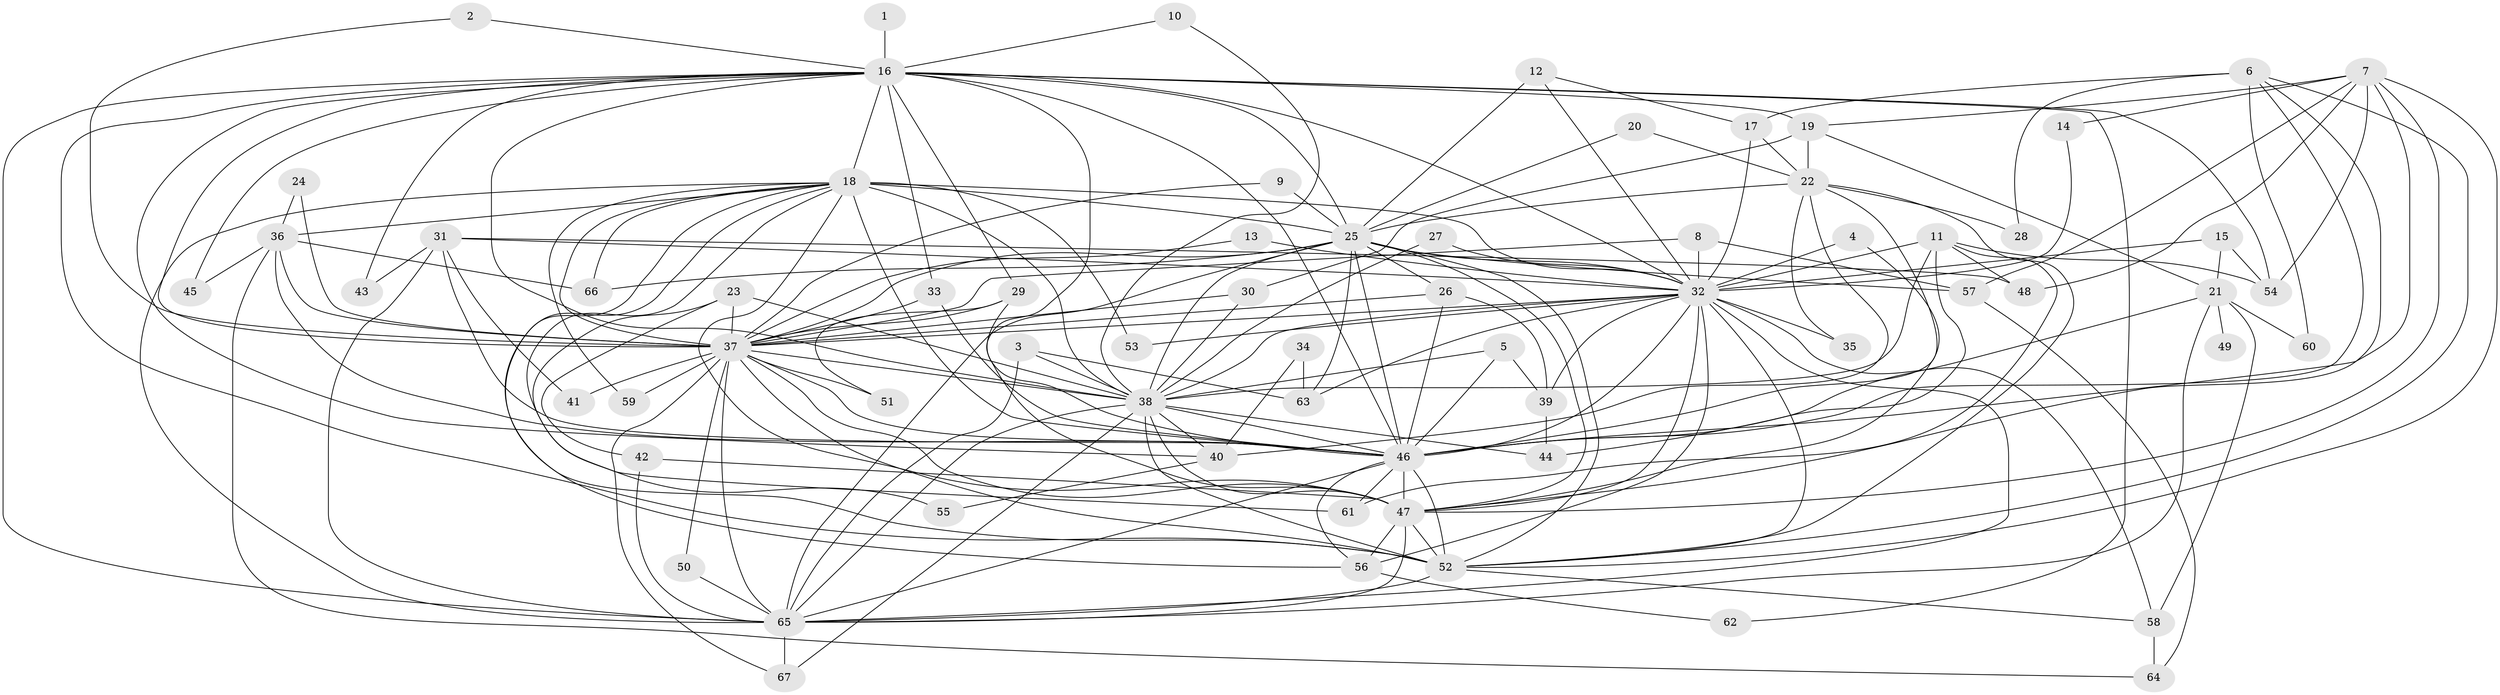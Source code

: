 // original degree distribution, {28: 0.009009009009009009, 23: 0.009009009009009009, 15: 0.009009009009009009, 17: 0.009009009009009009, 26: 0.009009009009009009, 22: 0.009009009009009009, 16: 0.009009009009009009, 29: 0.009009009009009009, 18: 0.018018018018018018, 6: 0.036036036036036036, 2: 0.5765765765765766, 8: 0.009009009009009009, 5: 0.036036036036036036, 3: 0.16216216216216217, 4: 0.07207207207207207, 7: 0.009009009009009009, 9: 0.009009009009009009}
// Generated by graph-tools (version 1.1) at 2025/36/03/04/25 23:36:36]
// undirected, 67 vertices, 186 edges
graph export_dot {
  node [color=gray90,style=filled];
  1;
  2;
  3;
  4;
  5;
  6;
  7;
  8;
  9;
  10;
  11;
  12;
  13;
  14;
  15;
  16;
  17;
  18;
  19;
  20;
  21;
  22;
  23;
  24;
  25;
  26;
  27;
  28;
  29;
  30;
  31;
  32;
  33;
  34;
  35;
  36;
  37;
  38;
  39;
  40;
  41;
  42;
  43;
  44;
  45;
  46;
  47;
  48;
  49;
  50;
  51;
  52;
  53;
  54;
  55;
  56;
  57;
  58;
  59;
  60;
  61;
  62;
  63;
  64;
  65;
  66;
  67;
  1 -- 16 [weight=1.0];
  2 -- 16 [weight=1.0];
  2 -- 37 [weight=1.0];
  3 -- 38 [weight=1.0];
  3 -- 63 [weight=1.0];
  3 -- 65 [weight=1.0];
  4 -- 32 [weight=1.0];
  4 -- 47 [weight=1.0];
  5 -- 38 [weight=1.0];
  5 -- 39 [weight=1.0];
  5 -- 46 [weight=1.0];
  6 -- 17 [weight=1.0];
  6 -- 28 [weight=1.0];
  6 -- 46 [weight=1.0];
  6 -- 47 [weight=1.0];
  6 -- 52 [weight=1.0];
  6 -- 60 [weight=1.0];
  7 -- 14 [weight=1.0];
  7 -- 19 [weight=1.0];
  7 -- 46 [weight=1.0];
  7 -- 47 [weight=1.0];
  7 -- 48 [weight=1.0];
  7 -- 52 [weight=1.0];
  7 -- 54 [weight=1.0];
  7 -- 57 [weight=1.0];
  8 -- 32 [weight=1.0];
  8 -- 37 [weight=1.0];
  8 -- 57 [weight=1.0];
  9 -- 25 [weight=1.0];
  9 -- 37 [weight=1.0];
  10 -- 16 [weight=1.0];
  10 -- 38 [weight=1.0];
  11 -- 32 [weight=1.0];
  11 -- 38 [weight=1.0];
  11 -- 44 [weight=1.0];
  11 -- 48 [weight=1.0];
  11 -- 54 [weight=1.0];
  11 -- 61 [weight=1.0];
  12 -- 17 [weight=1.0];
  12 -- 25 [weight=1.0];
  12 -- 32 [weight=1.0];
  13 -- 32 [weight=1.0];
  13 -- 37 [weight=1.0];
  14 -- 32 [weight=1.0];
  15 -- 21 [weight=1.0];
  15 -- 32 [weight=1.0];
  15 -- 54 [weight=1.0];
  16 -- 18 [weight=1.0];
  16 -- 19 [weight=1.0];
  16 -- 25 [weight=1.0];
  16 -- 29 [weight=1.0];
  16 -- 32 [weight=1.0];
  16 -- 33 [weight=1.0];
  16 -- 37 [weight=1.0];
  16 -- 38 [weight=1.0];
  16 -- 40 [weight=1.0];
  16 -- 43 [weight=1.0];
  16 -- 45 [weight=1.0];
  16 -- 46 [weight=1.0];
  16 -- 47 [weight=1.0];
  16 -- 52 [weight=1.0];
  16 -- 54 [weight=1.0];
  16 -- 62 [weight=1.0];
  16 -- 65 [weight=2.0];
  17 -- 22 [weight=1.0];
  17 -- 32 [weight=1.0];
  18 -- 25 [weight=1.0];
  18 -- 32 [weight=1.0];
  18 -- 36 [weight=1.0];
  18 -- 37 [weight=1.0];
  18 -- 38 [weight=3.0];
  18 -- 46 [weight=2.0];
  18 -- 47 [weight=1.0];
  18 -- 52 [weight=1.0];
  18 -- 53 [weight=1.0];
  18 -- 56 [weight=1.0];
  18 -- 59 [weight=1.0];
  18 -- 61 [weight=1.0];
  18 -- 65 [weight=1.0];
  18 -- 66 [weight=1.0];
  19 -- 21 [weight=1.0];
  19 -- 22 [weight=1.0];
  19 -- 30 [weight=1.0];
  20 -- 22 [weight=1.0];
  20 -- 25 [weight=1.0];
  21 -- 46 [weight=1.0];
  21 -- 49 [weight=2.0];
  21 -- 58 [weight=1.0];
  21 -- 60 [weight=1.0];
  21 -- 65 [weight=1.0];
  22 -- 25 [weight=1.0];
  22 -- 28 [weight=1.0];
  22 -- 35 [weight=1.0];
  22 -- 40 [weight=1.0];
  22 -- 46 [weight=1.0];
  22 -- 52 [weight=1.0];
  23 -- 37 [weight=2.0];
  23 -- 38 [weight=1.0];
  23 -- 42 [weight=1.0];
  23 -- 55 [weight=1.0];
  24 -- 36 [weight=1.0];
  24 -- 37 [weight=1.0];
  25 -- 26 [weight=1.0];
  25 -- 32 [weight=1.0];
  25 -- 37 [weight=1.0];
  25 -- 38 [weight=2.0];
  25 -- 46 [weight=1.0];
  25 -- 47 [weight=1.0];
  25 -- 52 [weight=1.0];
  25 -- 57 [weight=1.0];
  25 -- 63 [weight=1.0];
  25 -- 65 [weight=1.0];
  25 -- 66 [weight=1.0];
  26 -- 37 [weight=1.0];
  26 -- 39 [weight=1.0];
  26 -- 46 [weight=1.0];
  27 -- 32 [weight=2.0];
  27 -- 38 [weight=1.0];
  29 -- 37 [weight=2.0];
  29 -- 46 [weight=1.0];
  29 -- 51 [weight=1.0];
  30 -- 37 [weight=1.0];
  30 -- 38 [weight=1.0];
  31 -- 32 [weight=1.0];
  31 -- 41 [weight=1.0];
  31 -- 43 [weight=1.0];
  31 -- 46 [weight=1.0];
  31 -- 48 [weight=1.0];
  31 -- 65 [weight=1.0];
  32 -- 35 [weight=1.0];
  32 -- 37 [weight=1.0];
  32 -- 38 [weight=1.0];
  32 -- 39 [weight=1.0];
  32 -- 46 [weight=3.0];
  32 -- 47 [weight=1.0];
  32 -- 52 [weight=2.0];
  32 -- 53 [weight=1.0];
  32 -- 56 [weight=1.0];
  32 -- 58 [weight=1.0];
  32 -- 63 [weight=1.0];
  32 -- 65 [weight=1.0];
  33 -- 37 [weight=1.0];
  33 -- 46 [weight=1.0];
  34 -- 40 [weight=1.0];
  34 -- 63 [weight=1.0];
  36 -- 37 [weight=1.0];
  36 -- 45 [weight=1.0];
  36 -- 46 [weight=1.0];
  36 -- 64 [weight=1.0];
  36 -- 66 [weight=1.0];
  37 -- 38 [weight=2.0];
  37 -- 41 [weight=1.0];
  37 -- 46 [weight=1.0];
  37 -- 47 [weight=1.0];
  37 -- 50 [weight=1.0];
  37 -- 51 [weight=1.0];
  37 -- 52 [weight=1.0];
  37 -- 59 [weight=1.0];
  37 -- 65 [weight=1.0];
  37 -- 67 [weight=1.0];
  38 -- 40 [weight=1.0];
  38 -- 44 [weight=1.0];
  38 -- 46 [weight=1.0];
  38 -- 47 [weight=1.0];
  38 -- 52 [weight=1.0];
  38 -- 65 [weight=1.0];
  38 -- 67 [weight=1.0];
  39 -- 44 [weight=1.0];
  40 -- 55 [weight=1.0];
  42 -- 47 [weight=1.0];
  42 -- 65 [weight=1.0];
  46 -- 47 [weight=2.0];
  46 -- 52 [weight=2.0];
  46 -- 56 [weight=1.0];
  46 -- 61 [weight=1.0];
  46 -- 65 [weight=1.0];
  47 -- 52 [weight=1.0];
  47 -- 56 [weight=1.0];
  47 -- 65 [weight=2.0];
  50 -- 65 [weight=1.0];
  52 -- 58 [weight=1.0];
  52 -- 65 [weight=1.0];
  56 -- 62 [weight=1.0];
  57 -- 64 [weight=1.0];
  58 -- 64 [weight=1.0];
  65 -- 67 [weight=1.0];
}
